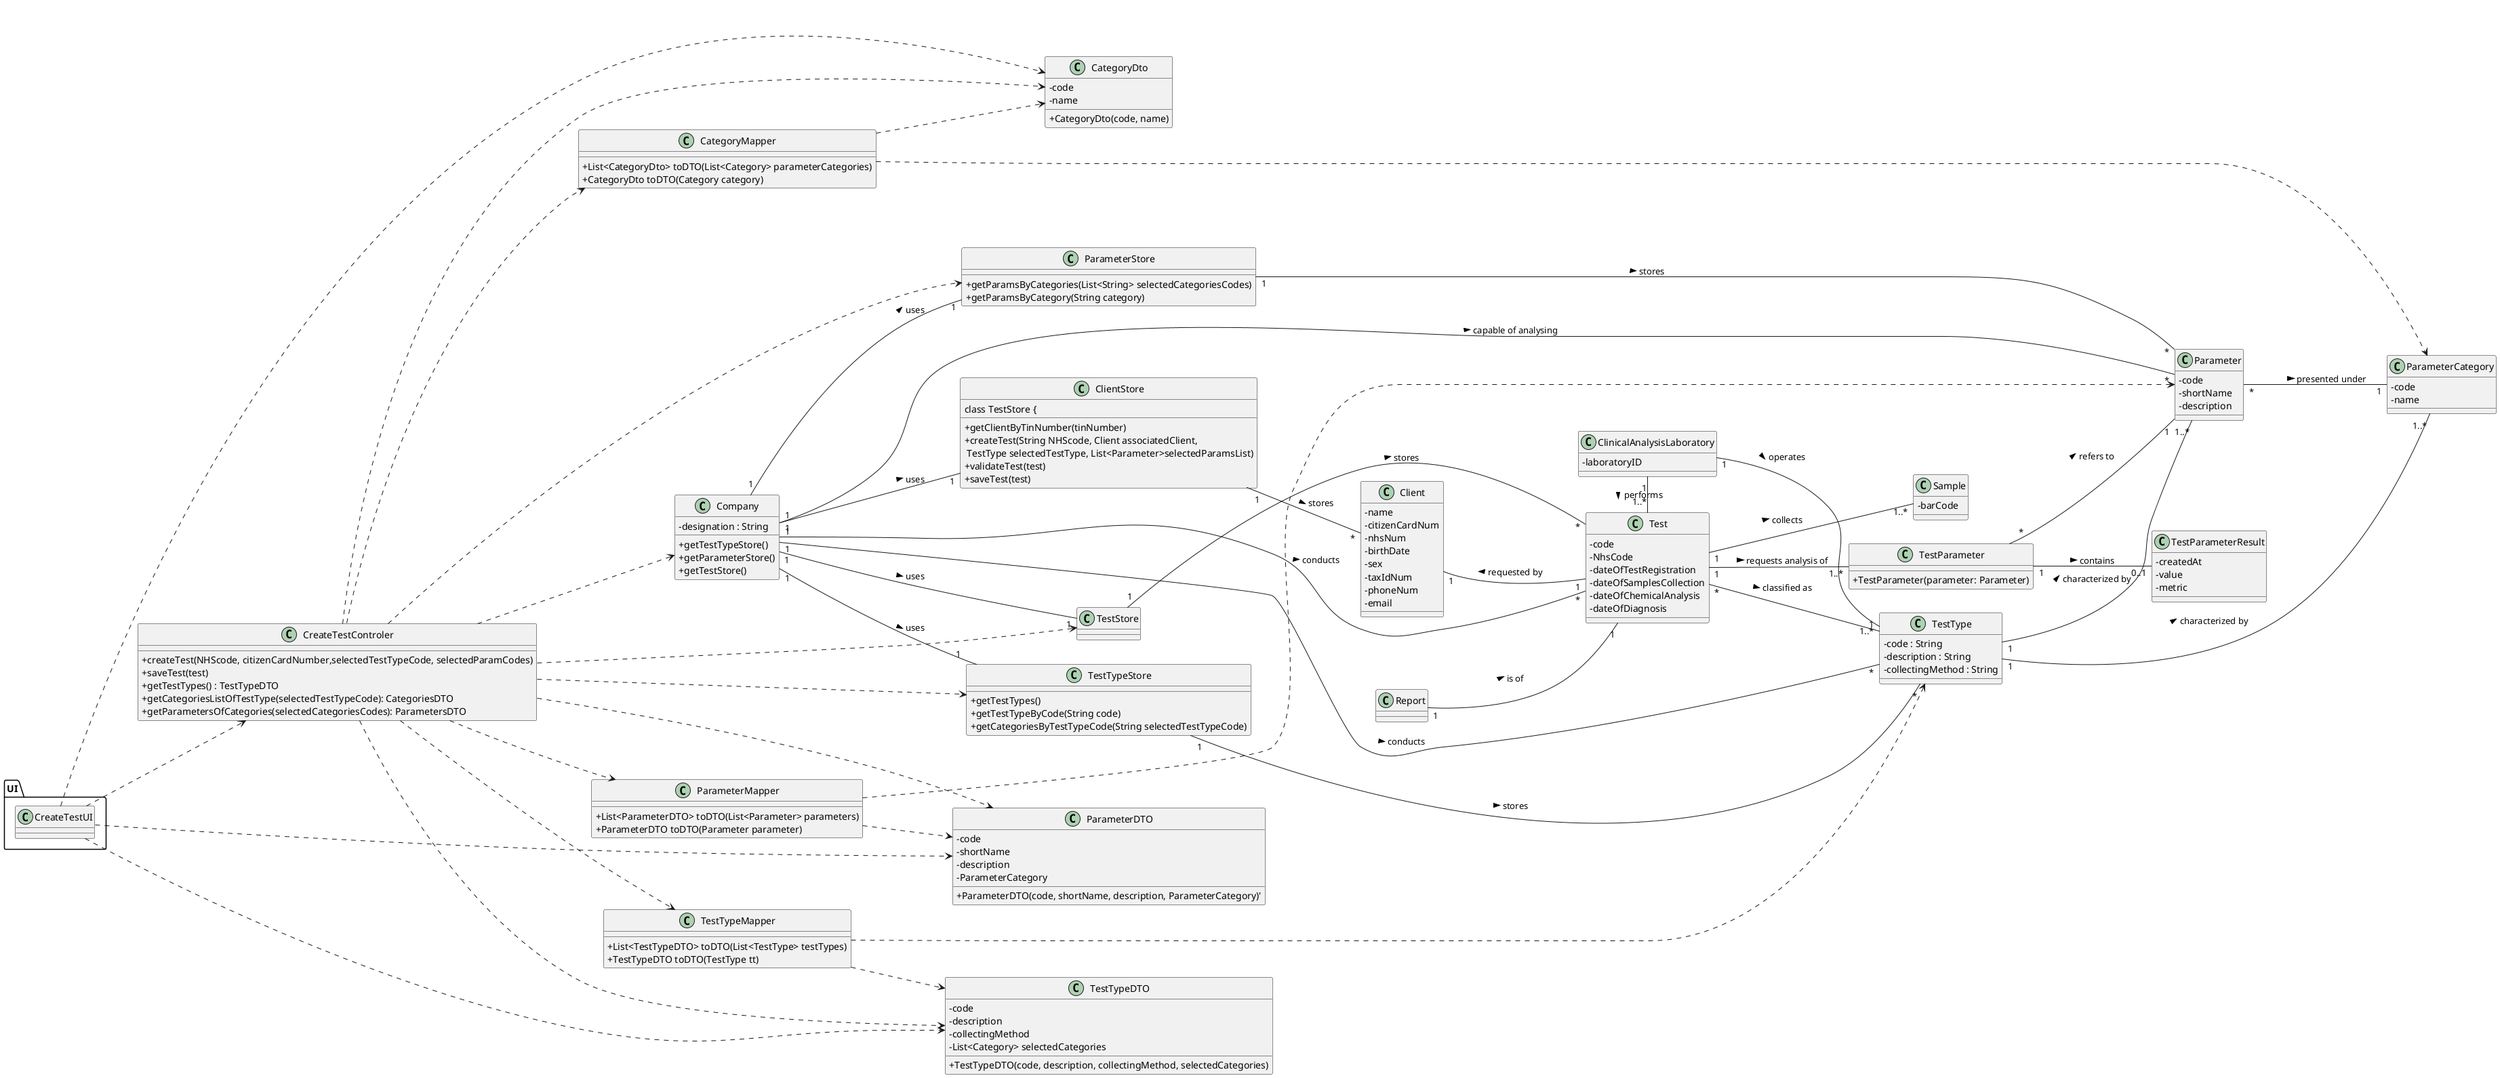 @startuml
skinparam classAttributeIconSize 0
left to right direction

/'skinparam linetype ortho'/
package UI <<Folder>> {
  class CreateTestUI{
  }
}


/'package Domain <<Folder>> {
    package Model <<Folder>> {'/
        class Report{}

        class ClinicalAnalysisLaboratory{
        - laboratoryID
        }

        class TestParameter{
            +TestParameter(parameter: Parameter)
        }
        class TestParameterResult{
        - createdAt
        - value
        - metric
        }
        class TestType {
        - code : String
        - description : String
        - collectingMethod : String
        }

        class Test{
            - code
            - NhsCode
            - dateOfTestRegistration
            - dateOfSamplesCollection
            - dateOfChemicalAnalysis
            - dateOfDiagnosis
        }

        class Sample{
            - barCode
        }

        class Parameter {
          -code
          -shortName
          -description
        }

        class Company {
            -designation : String
            +getTestTypeStore()
            +getParameterStore()
            +getTestStore()
        }

        class ParameterCategory{
            -code
            -name
        }
        class Client{
        - name
        - citizenCardNum
        - nhsNum
        - birthDate
        - sex
        - taxIdNum
        - phoneNum
        - email
        }

/'    }'/
/'    package Stores <<Folder>> {'/
        class ParameterStore {
            +getParamsByCategories(List<String> selectedCategoriesCodes)
            +getParamsByCategory(String category)
        }

        class TestTypeStore {
               +getTestTypes()
               +getTestTypeByCode(String code)
               +getCategoriesByTestTypeCode(String selectedTestTypeCode)
            }

    class ClientStore {
       +getClientByTinNumber(tinNumber)
/'    }'/


        class TestStore {
            +createTest(String NHScode, Client associatedClient,\n TestType selectedTestType, List<Parameter>selectedParamsList)
            +validateTest(test)
            +saveTest(test)
        }

/'    }
}'/

/'package Controller <<Folder>>{'/
    class CreateTestControler{
    +createTest(NHScode, citizenCardNumber,selectedTestTypeCode, selectedParamCodes)
    +saveTest(test)
    +getTestTypes() : TestTypeDTO
    +getCategoriesListOfTestType(selectedTestTypeCode): CategoriesDTO
    +getParametersOfCategories(selectedCategoriesCodes): ParametersDTO
    }
/'}'/

/'package DTO <<Folder>>{'/
    class TestTypeDTO {
    -code
    -description
    -collectingMethod
    -List<Category> selectedCategories
    +TestTypeDTO(code, description, collectingMethod, selectedCategories)
    }

    class CategoryDto {
    -code
    -name
    +CategoryDto(code, name)
    }

    class ParameterDTO {
    -code
    -shortName
    -description
    -ParameterCategory
    +ParameterDTO(code, shortName, description, ParameterCategory)'
    }

/'}'/

/'package Mappers <<Folder>>{'/
    class TestTypeMapper {
        +List<TestTypeDTO> toDTO(List<TestType> testTypes)
        +TestTypeDTO toDTO(TestType tt)
    }
    class CategoryMapper{
        +List<CategoryDto> toDTO(List<Category> parameterCategories)
        +CategoryDto toDTO(Category category)
    }
    class ParameterMapper {
        +List<ParameterDTO> toDTO(List<Parameter> parameters)
        +ParameterDTO toDTO(Parameter parameter)
    }

/'}'/

Client -[hidden]-|> Test
CreateTestControler -[hidden]-|> Test
ClinicalAnalysisLaboratory -[hidden]-|> Test

CreateTestUI ..> CreateTestControler
CreateTestUI ..> CategoryDto
CreateTestUI ..> ParameterDTO
CreateTestUI ..> TestTypeDTO
CategoryMapper ..> CategoryDto
CategoryMapper ..> ParameterCategory
ParameterMapper ..> ParameterDTO
ParameterMapper ..> Parameter
TestTypeMapper ..> TestTypeDTO
TestTypeMapper ..> TestType
CreateTestControler ..> Company
CreateTestControler ..> CategoryMapper
CreateTestControler ..> CategoryDto
CreateTestControler ..> ParameterMapper
CreateTestControler ..> ParameterDTO
CreateTestControler ..> TestTypeMapper
CreateTestControler ..> TestTypeDTO
CreateTestControler ..> ParameterStore
CreateTestControler ..> TestTypeStore
CreateTestControler ..> TestStore
TestTypeStore "1" -- "*" TestType : stores >
ClientStore "1" -- "*" Client : stores >
TestStore "1" -- "*" Test : stores >
ParameterStore "1" -- "*" Parameter : stores >
Company "1" -- "1" ParameterStore : uses >
Company "1" -- "1" TestTypeStore : uses >
Company "1" -- "1" TestStore : uses >
Company "1" -- "1" ClientStore : uses >
TestType "1" -- "1..*" Parameter : characterized by >
Company "1" -- "*" TestType : conducts >
Company "1" -- "*" Test : conducts >
Company "1" -- "*" Parameter : capable of analysing >
Test "*" -- "1" TestType : classified as >
Test "1" -- "1..*" TestParameter : requests analysis of >
TestParameter "*" -- "1" Parameter : refers to >
TestParameter "1" -- "0..1" TestParameterResult : contains >
Test "1" -- "1..*" Sample : collects >
Client "1" -- "1" Test : requested by <
Parameter "*" -- "1" ParameterCategory: presented under >
TestType "1" -- "1..*" ParameterCategory : characterized by >
Report "1" -- "1" Test : is of >
ClinicalAnalysisLaboratory "1" - "1..*" TestType : operates >
ClinicalAnalysisLaboratory "1" - "1..*" Test : performs >

@enduml